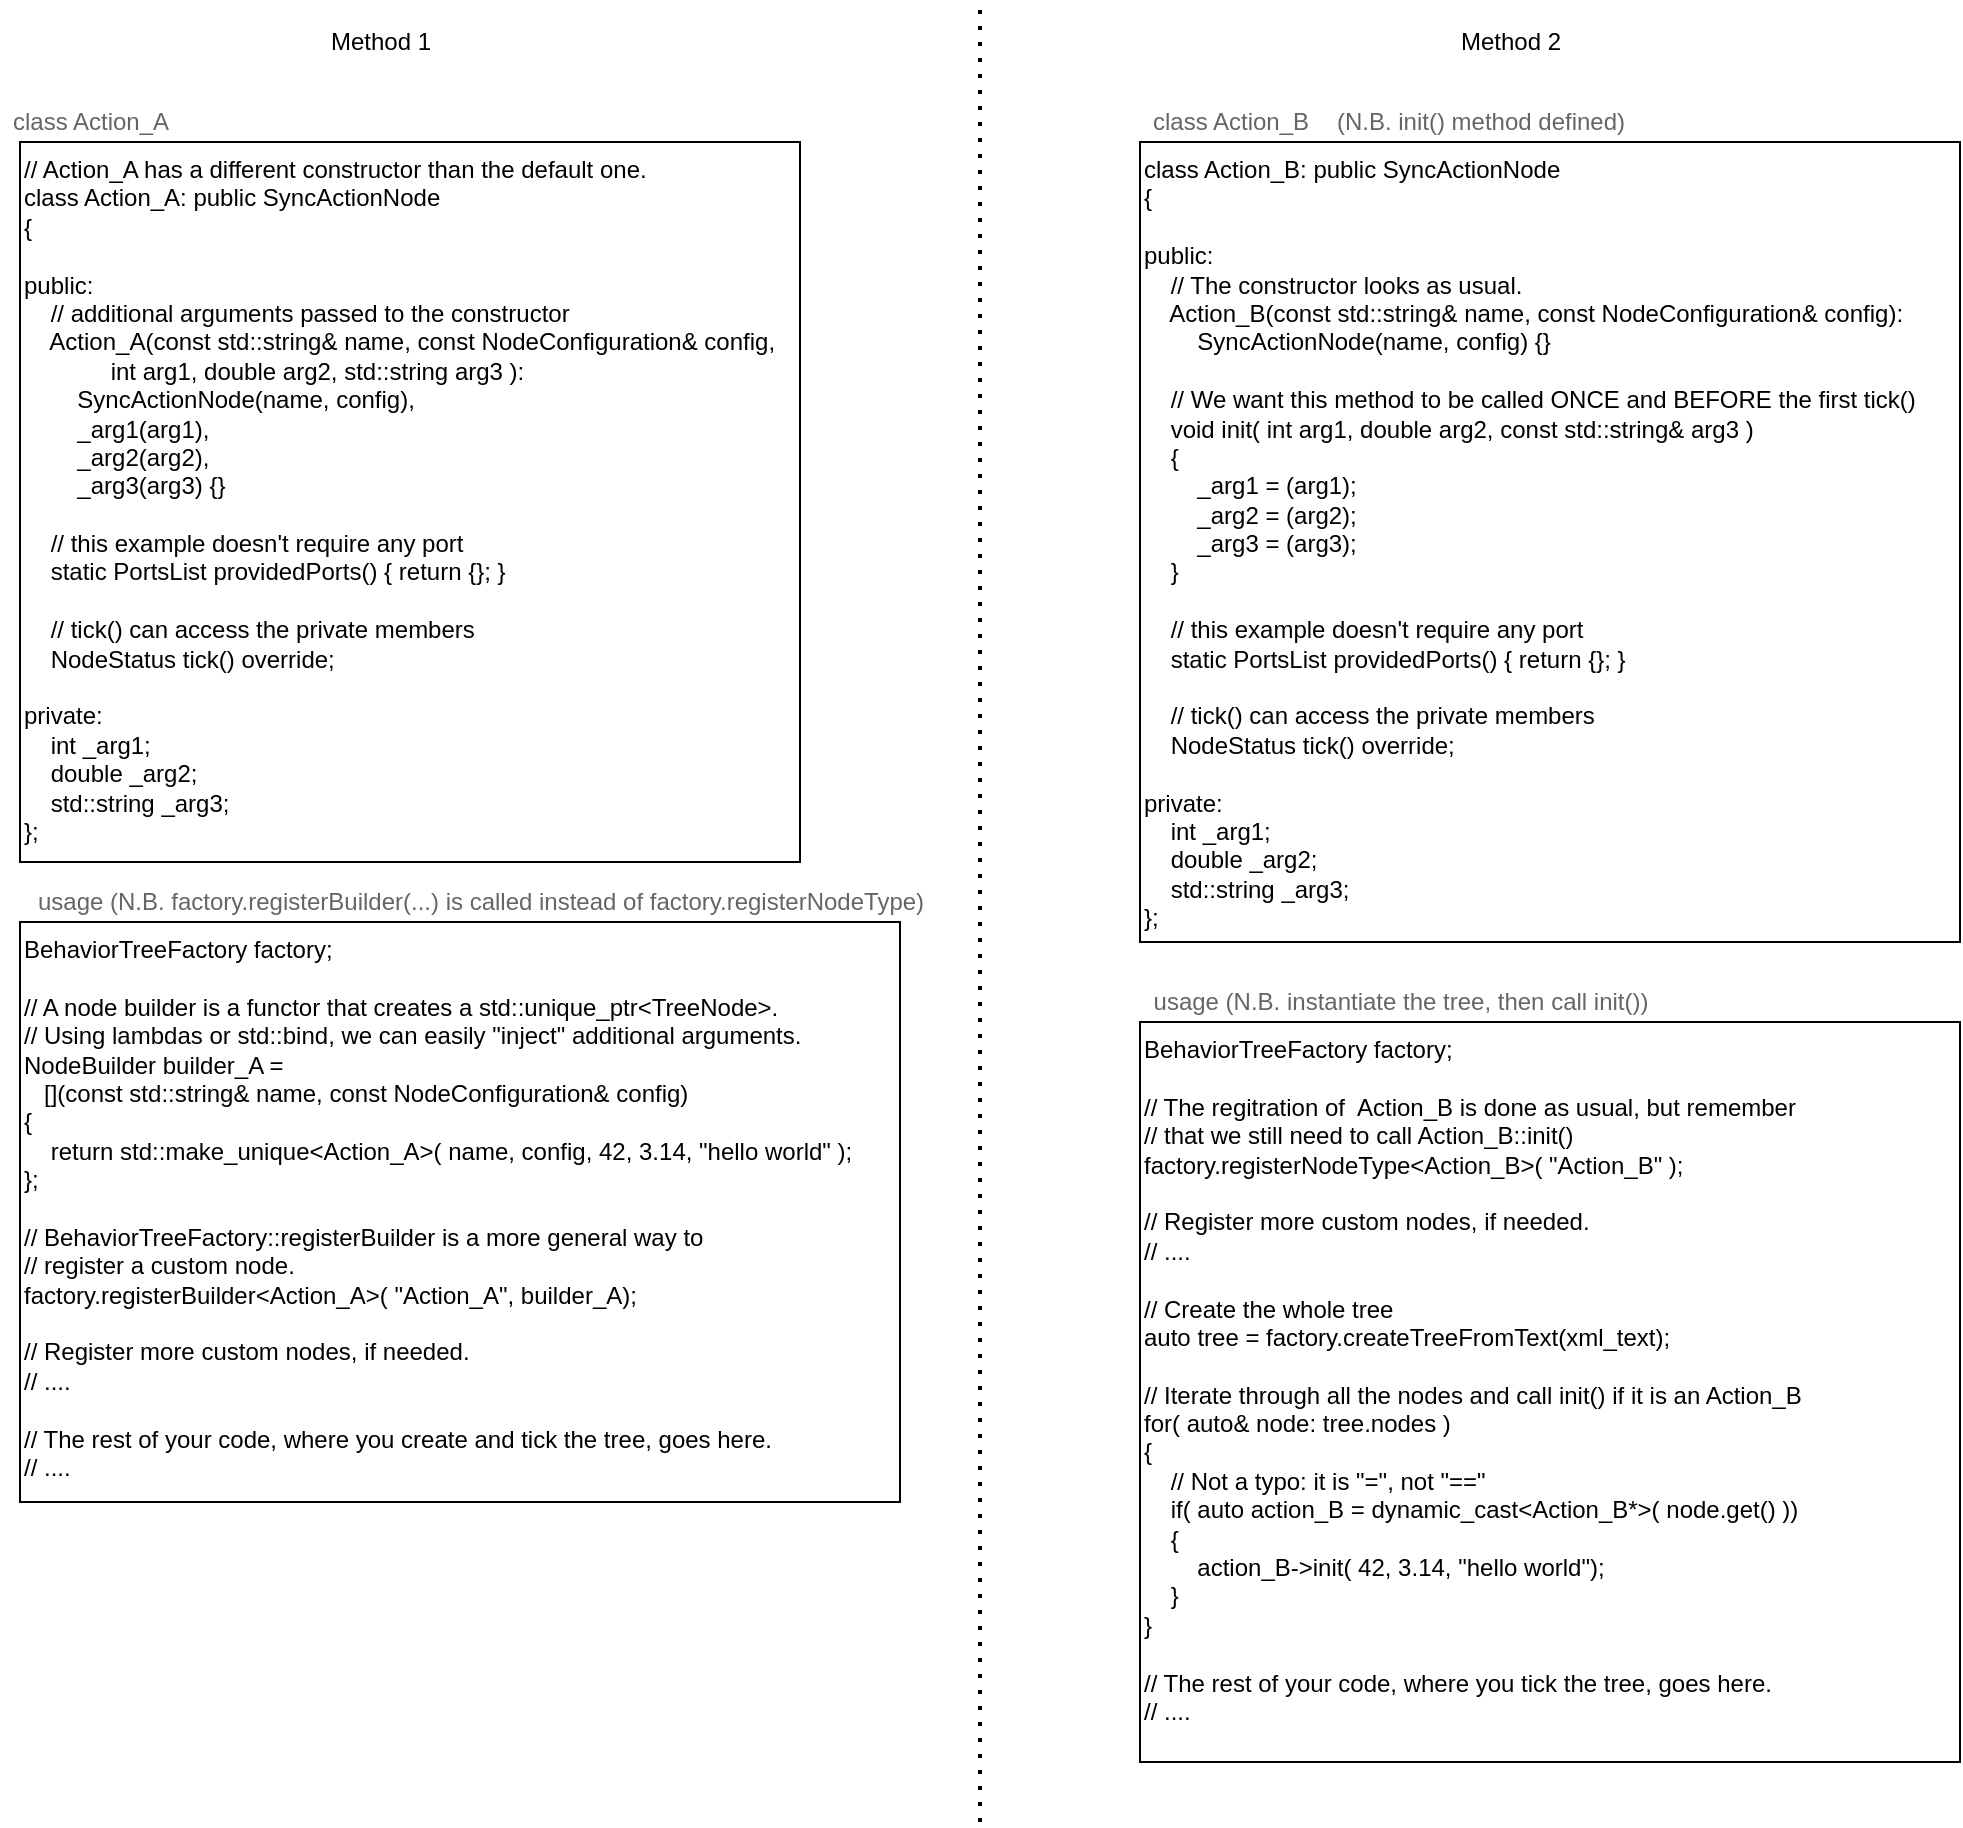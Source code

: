 <mxfile version="14.6.13" type="device"><diagram id="nn9BcrQLZeuXaeVJvZ34" name="Page-1"><mxGraphModel dx="1106" dy="806" grid="1" gridSize="10" guides="1" tooltips="1" connect="1" arrows="1" fold="1" page="1" pageScale="1" pageWidth="1100" pageHeight="850" math="0" shadow="0"><root><mxCell id="0"/><mxCell id="1" parent="0"/><mxCell id="XfXseiDAxHcD9n1Gp6bL-1" value="&lt;div&gt;// Action_A has a different constructor than the default one.&lt;/div&gt;&lt;div&gt;class Action_A: public SyncActionNode&lt;/div&gt;&lt;div&gt;{&lt;/div&gt;&lt;div&gt;&lt;br&gt;&lt;/div&gt;&lt;div&gt;public:&lt;/div&gt;&lt;div&gt;&amp;nbsp; &amp;nbsp; // additional arguments passed to the constructor&lt;/div&gt;&lt;div&gt;&amp;nbsp; &amp;nbsp; Action_A(const std::string&amp;amp; name, const NodeConfiguration&amp;amp; config,&lt;/div&gt;&lt;div&gt;&amp;nbsp; &amp;nbsp; &amp;nbsp; &amp;nbsp; &amp;nbsp; &amp;nbsp; &amp;nbsp;int arg1, double arg2, std::string arg3 ):&lt;/div&gt;&lt;div&gt;&amp;nbsp; &amp;nbsp; &amp;nbsp; &amp;nbsp; SyncActionNode(name, config),&lt;/div&gt;&lt;div&gt;&amp;nbsp; &amp;nbsp; &amp;nbsp; &amp;nbsp; _arg1(arg1),&lt;/div&gt;&lt;div&gt;&amp;nbsp; &amp;nbsp; &amp;nbsp; &amp;nbsp; _arg2(arg2),&lt;/div&gt;&lt;div&gt;&amp;nbsp; &amp;nbsp; &amp;nbsp; &amp;nbsp; _arg3(arg3) {}&lt;/div&gt;&lt;div&gt;&lt;br&gt;&lt;/div&gt;&lt;div&gt;&amp;nbsp; &amp;nbsp; // this example doesn't require any port&lt;/div&gt;&lt;div&gt;&amp;nbsp; &amp;nbsp; static PortsList providedPorts() { return {}; }&lt;/div&gt;&lt;div&gt;&lt;br&gt;&lt;/div&gt;&lt;div&gt;&amp;nbsp; &amp;nbsp; // tick() can access the private members&lt;/div&gt;&lt;div&gt;&amp;nbsp; &amp;nbsp; NodeStatus tick() override;&lt;/div&gt;&lt;div&gt;&lt;br&gt;&lt;/div&gt;&lt;div&gt;private:&lt;/div&gt;&lt;div&gt;&amp;nbsp; &amp;nbsp; int _arg1;&lt;/div&gt;&lt;div&gt;&amp;nbsp; &amp;nbsp; double _arg2;&lt;/div&gt;&lt;div&gt;&amp;nbsp; &amp;nbsp; std::string _arg3;&lt;/div&gt;&lt;div&gt;};&lt;/div&gt;" style="rounded=0;whiteSpace=wrap;html=1;align=left;verticalAlign=top;" vertex="1" parent="1"><mxGeometry x="80" y="80" width="390" height="360" as="geometry"/></mxCell><mxCell id="XfXseiDAxHcD9n1Gp6bL-2" value="&lt;div&gt;class Action_B: public SyncActionNode&lt;/div&gt;&lt;div&gt;{&lt;/div&gt;&lt;div&gt;&lt;br&gt;&lt;/div&gt;&lt;div&gt;public:&lt;/div&gt;&lt;div&gt;&amp;nbsp; &amp;nbsp; // The constructor looks as usual.&lt;/div&gt;&lt;div&gt;&amp;nbsp; &amp;nbsp; Action_B(const std::string&amp;amp; name, const NodeConfiguration&amp;amp; config):&lt;/div&gt;&lt;div&gt;&amp;nbsp; &amp;nbsp; &amp;nbsp; &amp;nbsp; SyncActionNode(name, config) {}&lt;/div&gt;&lt;div&gt;&lt;br&gt;&lt;/div&gt;&lt;div&gt;&amp;nbsp; &amp;nbsp; // We want this method to be called ONCE and BEFORE the first tick()&lt;/div&gt;&lt;div&gt;&amp;nbsp; &amp;nbsp; void init( int arg1, double arg2, const std::string&amp;amp; arg3 )&lt;/div&gt;&lt;div&gt;&amp;nbsp; &amp;nbsp; {&lt;/div&gt;&lt;div&gt;&amp;nbsp; &amp;nbsp; &amp;nbsp; &amp;nbsp; _arg1 = (arg1);&lt;/div&gt;&lt;div&gt;&amp;nbsp; &amp;nbsp; &amp;nbsp; &amp;nbsp; _arg2 = (arg2);&lt;/div&gt;&lt;div&gt;&amp;nbsp; &amp;nbsp; &amp;nbsp; &amp;nbsp; _arg3 = (arg3);&lt;/div&gt;&lt;div&gt;&amp;nbsp; &amp;nbsp; }&lt;/div&gt;&lt;div&gt;&lt;br&gt;&lt;/div&gt;&lt;div&gt;&amp;nbsp; &amp;nbsp; // this example doesn't require any port&lt;/div&gt;&lt;div&gt;&amp;nbsp; &amp;nbsp; static PortsList providedPorts() { return {}; }&lt;/div&gt;&lt;div&gt;&lt;br&gt;&lt;/div&gt;&lt;div&gt;&amp;nbsp; &amp;nbsp; // tick() can access the private members&lt;/div&gt;&lt;div&gt;&amp;nbsp; &amp;nbsp; NodeStatus tick() override;&lt;/div&gt;&lt;div&gt;&lt;br&gt;&lt;/div&gt;&lt;div&gt;private:&lt;/div&gt;&lt;div&gt;&amp;nbsp; &amp;nbsp; int _arg1;&lt;/div&gt;&lt;div&gt;&amp;nbsp; &amp;nbsp; double _arg2;&lt;/div&gt;&lt;div&gt;&amp;nbsp; &amp;nbsp; std::string _arg3;&lt;/div&gt;&lt;div&gt;};&lt;/div&gt;&lt;div&gt;&lt;br&gt;&lt;/div&gt;" style="rounded=0;whiteSpace=wrap;html=1;align=left;verticalAlign=top;" vertex="1" parent="1"><mxGeometry x="640" y="80" width="410" height="400" as="geometry"/></mxCell><mxCell id="XfXseiDAxHcD9n1Gp6bL-3" value="&lt;div&gt;BehaviorTreeFactory factory;&lt;/div&gt;&lt;div&gt;&lt;br&gt;&lt;/div&gt;&lt;div&gt;// A node builder is a functor that creates a std::unique_ptr&amp;lt;TreeNode&amp;gt;.&lt;/div&gt;&lt;div&gt;// Using lambdas or std::bind, we can easily &quot;inject&quot; additional arguments.&lt;/div&gt;&lt;div&gt;NodeBuilder builder_A =&lt;/div&gt;&lt;div&gt;&amp;nbsp; &amp;nbsp;[](const std::string&amp;amp; name, const NodeConfiguration&amp;amp; config)&lt;/div&gt;&lt;div&gt;{&lt;/div&gt;&lt;div&gt;&amp;nbsp; &amp;nbsp; return std::make_unique&amp;lt;Action_A&amp;gt;( name, config, 42, 3.14, &quot;hello world&quot; );&lt;/div&gt;&lt;div&gt;};&lt;/div&gt;&lt;div&gt;&lt;br&gt;&lt;/div&gt;&lt;div&gt;// BehaviorTreeFactory::registerBuilder is a more general way to&lt;/div&gt;&lt;div&gt;// register a custom node.&lt;/div&gt;&lt;div&gt;factory.registerBuilder&amp;lt;Action_A&amp;gt;( &quot;Action_A&quot;, builder_A);&lt;/div&gt;&lt;div&gt;&lt;br&gt;&lt;/div&gt;&lt;div&gt;// Register more custom nodes, if needed.&lt;/div&gt;&lt;div&gt;// ....&lt;/div&gt;&lt;div&gt;&lt;br&gt;&lt;/div&gt;&lt;div&gt;// The rest of your code, where you create and tick the tree, goes here.&lt;/div&gt;&lt;div&gt;// ....&lt;/div&gt;&lt;div&gt;&lt;br&gt;&lt;/div&gt;" style="rounded=0;whiteSpace=wrap;html=1;align=left;verticalAlign=top;" vertex="1" parent="1"><mxGeometry x="80" y="470" width="440" height="290" as="geometry"/></mxCell><mxCell id="XfXseiDAxHcD9n1Gp6bL-4" value="class Action_A" style="text;html=1;align=center;verticalAlign=middle;resizable=0;points=[];autosize=1;strokeColor=none;textOpacity=60;" vertex="1" parent="1"><mxGeometry x="70" y="60" width="90" height="20" as="geometry"/></mxCell><mxCell id="XfXseiDAxHcD9n1Gp6bL-5" value="usage (N.B. factory.registerBuilder(...) is called instead of factory.registerNodeType)" style="text;html=1;align=center;verticalAlign=middle;resizable=0;points=[];autosize=1;strokeColor=none;textOpacity=60;" vertex="1" parent="1"><mxGeometry x="80" y="450" width="460" height="20" as="geometry"/></mxCell><mxCell id="XfXseiDAxHcD9n1Gp6bL-6" value="&lt;div&gt;&lt;div&gt;BehaviorTreeFactory factory;&lt;/div&gt;&lt;div&gt;&lt;br&gt;&lt;/div&gt;&lt;div&gt;// The regitration of&amp;nbsp; Action_B is done as usual, but remember&lt;/div&gt;&lt;div&gt;// that we still need to call Action_B::init()&lt;/div&gt;&lt;div&gt;factory.registerNodeType&amp;lt;Action_B&amp;gt;( &quot;Action_B&quot; );&lt;/div&gt;&lt;div&gt;&lt;br&gt;&lt;/div&gt;&lt;div&gt;// Register more custom nodes, if needed.&lt;/div&gt;&lt;div&gt;// ....&lt;/div&gt;&lt;div&gt;&lt;br&gt;&lt;/div&gt;&lt;div&gt;// Create the whole tree&lt;/div&gt;&lt;div&gt;auto tree = factory.createTreeFromText(xml_text);&lt;/div&gt;&lt;div&gt;&lt;br&gt;&lt;/div&gt;&lt;div&gt;// Iterate through all the nodes and call init() if it is an Action_B&lt;/div&gt;&lt;div&gt;for( auto&amp;amp; node: tree.nodes )&lt;/div&gt;&lt;div&gt;{&lt;/div&gt;&lt;div&gt;&amp;nbsp; &amp;nbsp; // Not a typo: it is &quot;=&quot;, not &quot;==&quot;&lt;/div&gt;&lt;div&gt;&amp;nbsp; &amp;nbsp; if( auto action_B = dynamic_cast&amp;lt;Action_B*&amp;gt;( node.get() ))&lt;/div&gt;&lt;div&gt;&amp;nbsp; &amp;nbsp; {&lt;/div&gt;&lt;div&gt;&amp;nbsp; &amp;nbsp; &amp;nbsp; &amp;nbsp; action_B-&amp;gt;init( 42, 3.14, &quot;hello world&quot;);&lt;/div&gt;&lt;div&gt;&amp;nbsp; &amp;nbsp; }&lt;/div&gt;&lt;div&gt;}&lt;/div&gt;&lt;div&gt;&lt;br&gt;&lt;/div&gt;&lt;div&gt;// The rest of your code, where you tick the tree, goes here.&lt;/div&gt;&lt;div&gt;// ....&lt;/div&gt;&lt;/div&gt;&lt;div&gt;&lt;br&gt;&lt;/div&gt;" style="rounded=0;whiteSpace=wrap;html=1;align=left;verticalAlign=top;" vertex="1" parent="1"><mxGeometry x="640" y="520" width="410" height="370" as="geometry"/></mxCell><mxCell id="XfXseiDAxHcD9n1Gp6bL-8" value="class Action_B" style="text;html=1;align=center;verticalAlign=middle;resizable=0;points=[];autosize=1;strokeColor=none;textOpacity=60;" vertex="1" parent="1"><mxGeometry x="640" y="60" width="90" height="20" as="geometry"/></mxCell><mxCell id="XfXseiDAxHcD9n1Gp6bL-9" value="(N.B. init() method defined)" style="text;html=1;align=center;verticalAlign=middle;resizable=0;points=[];autosize=1;strokeColor=none;textOpacity=60;" vertex="1" parent="1"><mxGeometry x="730" y="60" width="160" height="20" as="geometry"/></mxCell><mxCell id="XfXseiDAxHcD9n1Gp6bL-12" value="usage (N.B. instantiate the tree, then call init())" style="text;html=1;align=center;verticalAlign=middle;resizable=0;points=[];autosize=1;strokeColor=none;textOpacity=60;" vertex="1" parent="1"><mxGeometry x="640" y="500" width="260" height="20" as="geometry"/></mxCell><mxCell id="XfXseiDAxHcD9n1Gp6bL-13" value="" style="endArrow=none;dashed=1;html=1;dashPattern=1 3;strokeWidth=2;" edge="1" parent="1"><mxGeometry width="50" height="50" relative="1" as="geometry"><mxPoint x="560" y="920" as="sourcePoint"/><mxPoint x="560" y="10" as="targetPoint"/></mxGeometry></mxCell><mxCell id="XfXseiDAxHcD9n1Gp6bL-14" value="Method 1" style="text;html=1;align=center;verticalAlign=middle;resizable=0;points=[];autosize=1;strokeColor=none;" vertex="1" parent="1"><mxGeometry x="225" y="20" width="70" height="20" as="geometry"/></mxCell><mxCell id="XfXseiDAxHcD9n1Gp6bL-15" value="Method 2" style="text;html=1;align=center;verticalAlign=middle;resizable=0;points=[];autosize=1;strokeColor=none;" vertex="1" parent="1"><mxGeometry x="790" y="20" width="70" height="20" as="geometry"/></mxCell></root></mxGraphModel></diagram></mxfile>